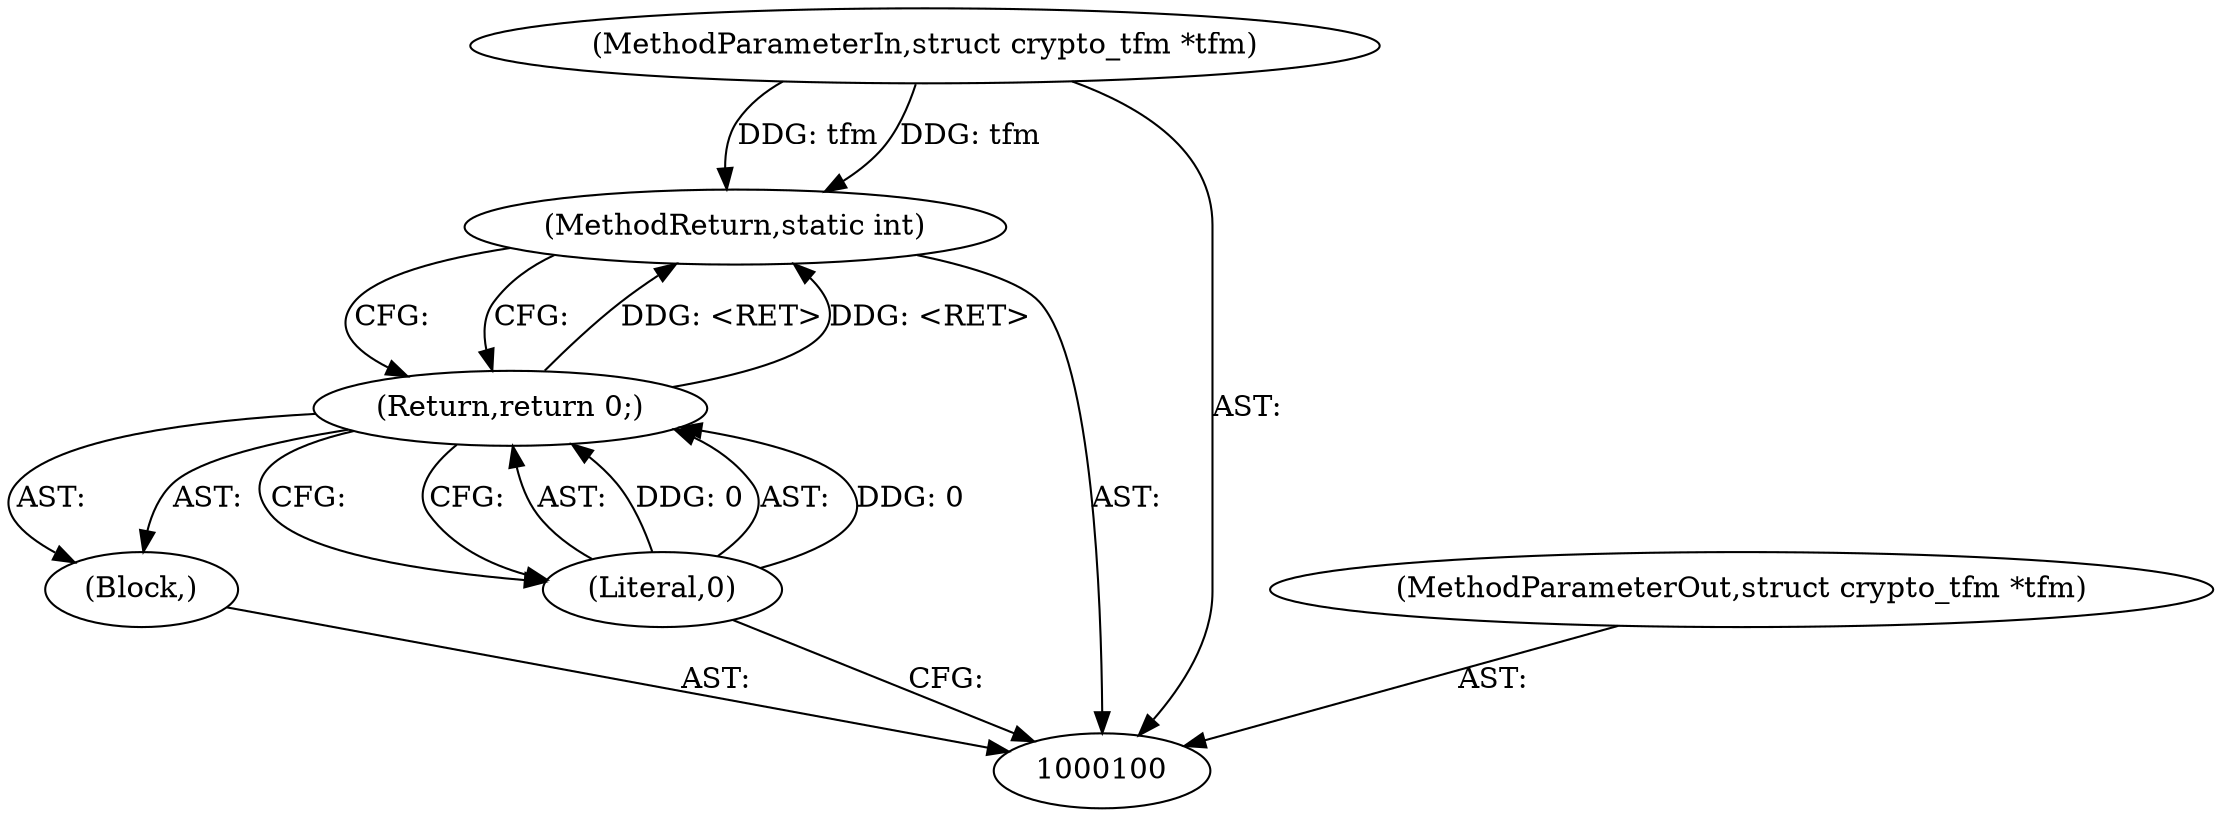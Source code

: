 digraph "0_linux_94f1bb15bed84ad6c893916b7e7b9db6f1d7eec6_0" {
"1000105" [label="(MethodReturn,static int)"];
"1000101" [label="(MethodParameterIn,struct crypto_tfm *tfm)"];
"1000111" [label="(MethodParameterOut,struct crypto_tfm *tfm)"];
"1000102" [label="(Block,)"];
"1000103" [label="(Return,return 0;)"];
"1000104" [label="(Literal,0)"];
"1000105" -> "1000100"  [label="AST: "];
"1000105" -> "1000103"  [label="CFG: "];
"1000103" -> "1000105"  [label="DDG: <RET>"];
"1000101" -> "1000105"  [label="DDG: tfm"];
"1000101" -> "1000100"  [label="AST: "];
"1000101" -> "1000105"  [label="DDG: tfm"];
"1000111" -> "1000100"  [label="AST: "];
"1000102" -> "1000100"  [label="AST: "];
"1000103" -> "1000102"  [label="AST: "];
"1000103" -> "1000102"  [label="AST: "];
"1000103" -> "1000104"  [label="CFG: "];
"1000104" -> "1000103"  [label="AST: "];
"1000105" -> "1000103"  [label="CFG: "];
"1000103" -> "1000105"  [label="DDG: <RET>"];
"1000104" -> "1000103"  [label="DDG: 0"];
"1000104" -> "1000103"  [label="AST: "];
"1000104" -> "1000100"  [label="CFG: "];
"1000103" -> "1000104"  [label="CFG: "];
"1000104" -> "1000103"  [label="DDG: 0"];
}
